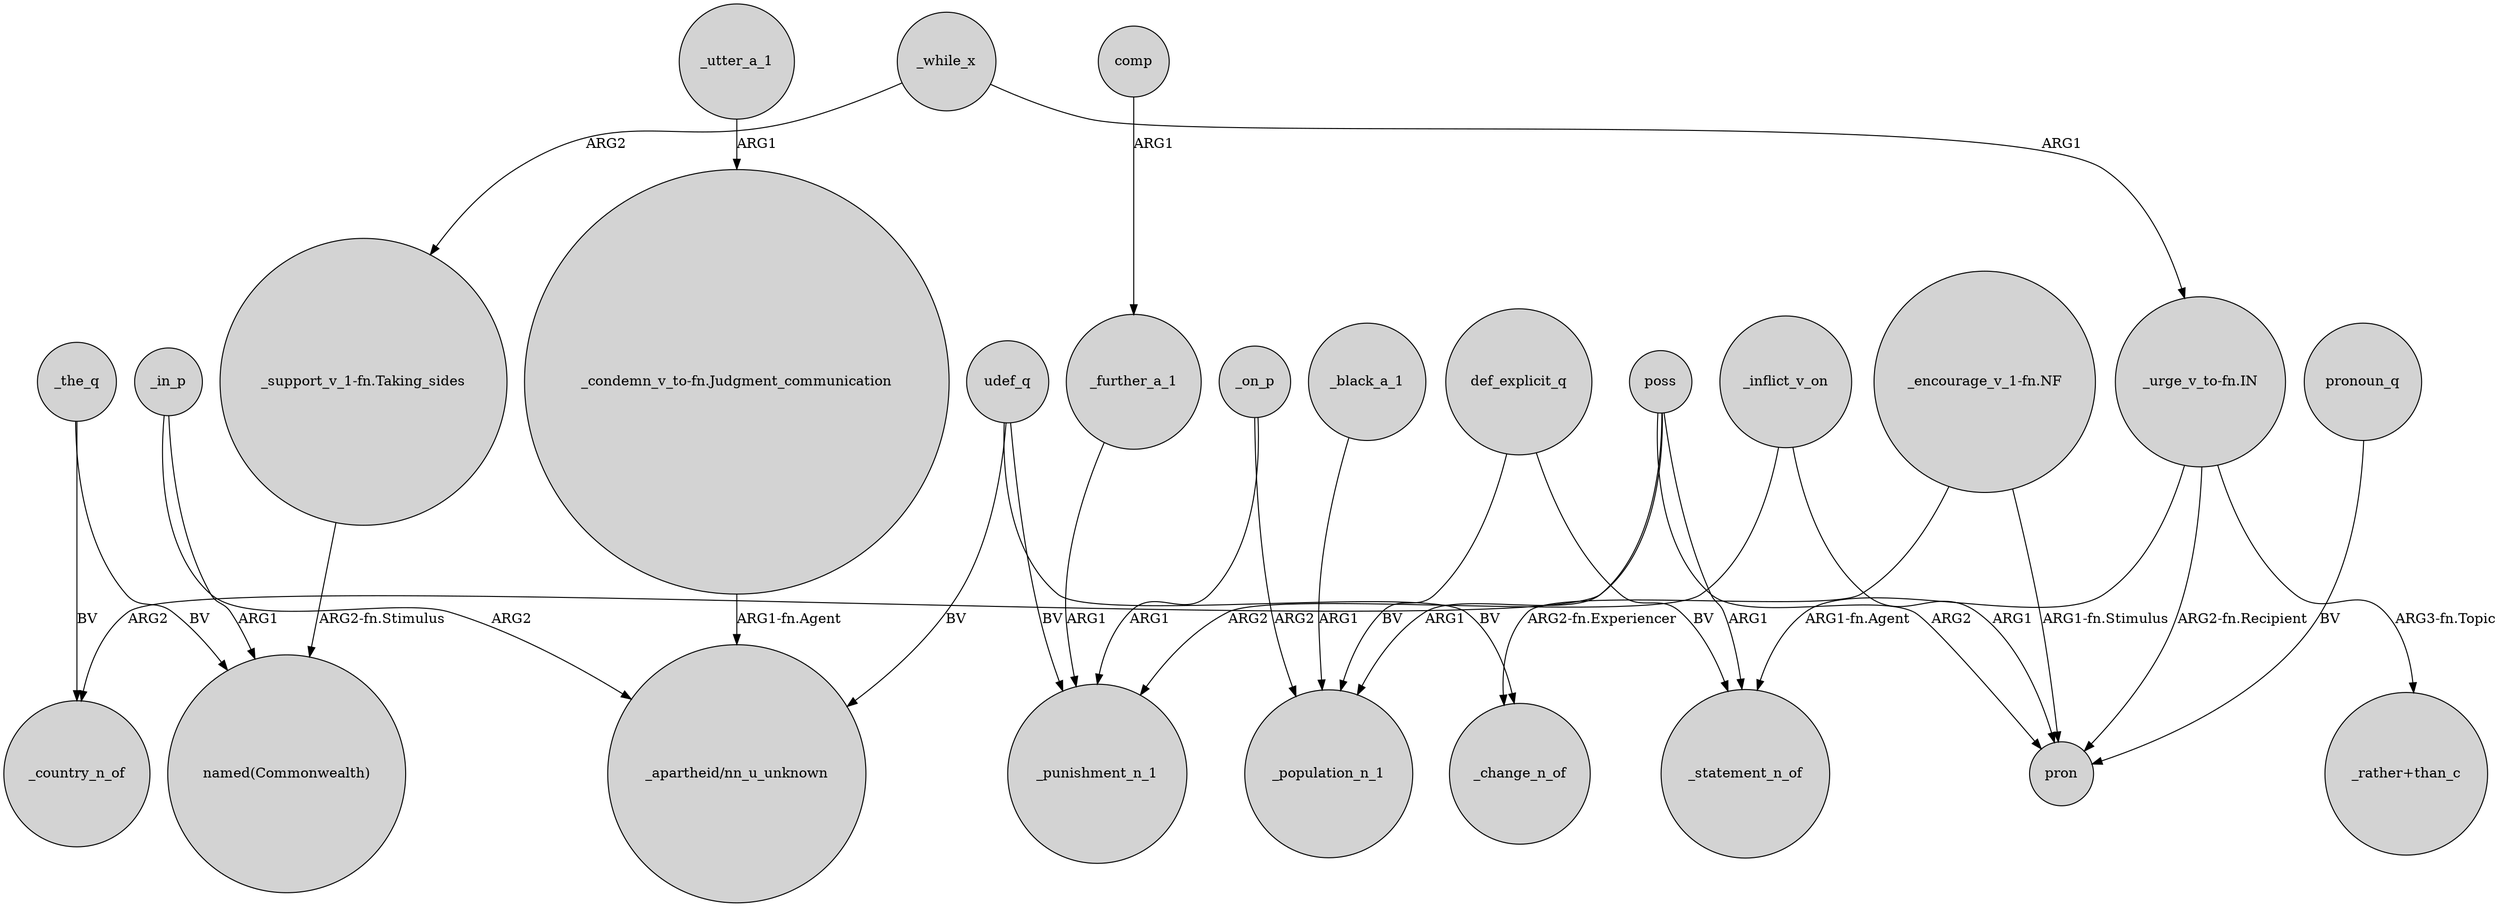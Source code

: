 digraph {
	node [shape=circle style=filled]
	"_urge_v_to-fn.IN" -> pron [label="ARG2-fn.Recipient"]
	_further_a_1 -> _punishment_n_1 [label=ARG1]
	poss -> _country_n_of [label=ARG2]
	udef_q -> _punishment_n_1 [label=BV]
	_inflict_v_on -> pron [label=ARG1]
	poss -> pron [label=ARG2]
	_in_p -> "_apartheid/nn_u_unknown" [label=ARG2]
	_inflict_v_on -> _punishment_n_1 [label=ARG2]
	"_support_v_1-fn.Taking_sides" -> "named(Commonwealth)" [label="ARG2-fn.Stimulus"]
	_while_x -> "_urge_v_to-fn.IN" [label=ARG1]
	poss -> _statement_n_of [label=ARG1]
	_in_p -> "named(Commonwealth)" [label=ARG1]
	_while_x -> "_support_v_1-fn.Taking_sides" [label=ARG2]
	"_encourage_v_1-fn.NF" -> pron [label="ARG1-fn.Stimulus"]
	pronoun_q -> pron [label=BV]
	"_urge_v_to-fn.IN" -> _statement_n_of [label="ARG1-fn.Agent"]
	_the_q -> _country_n_of [label=BV]
	_on_p -> _punishment_n_1 [label=ARG1]
	udef_q -> _change_n_of [label=BV]
	def_explicit_q -> _population_n_1 [label=BV]
	"_encourage_v_1-fn.NF" -> _change_n_of [label="ARG2-fn.Experiencer"]
	comp -> _further_a_1 [label=ARG1]
	_on_p -> _population_n_1 [label=ARG2]
	"_urge_v_to-fn.IN" -> "_rather+than_c" [label="ARG3-fn.Topic"]
	_black_a_1 -> _population_n_1 [label=ARG1]
	_utter_a_1 -> "_condemn_v_to-fn.Judgment_communication" [label=ARG1]
	_the_q -> "named(Commonwealth)" [label=BV]
	udef_q -> "_apartheid/nn_u_unknown" [label=BV]
	"_condemn_v_to-fn.Judgment_communication" -> "_apartheid/nn_u_unknown" [label="ARG1-fn.Agent"]
	poss -> _population_n_1 [label=ARG1]
	def_explicit_q -> _statement_n_of [label=BV]
}
